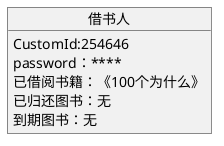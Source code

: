 @startuml
object 借书人{
    CustomId:254646
    password：****
    已借阅书籍：《100个为什么》
    已归还图书：无
    到期图书：无
}
@enduml